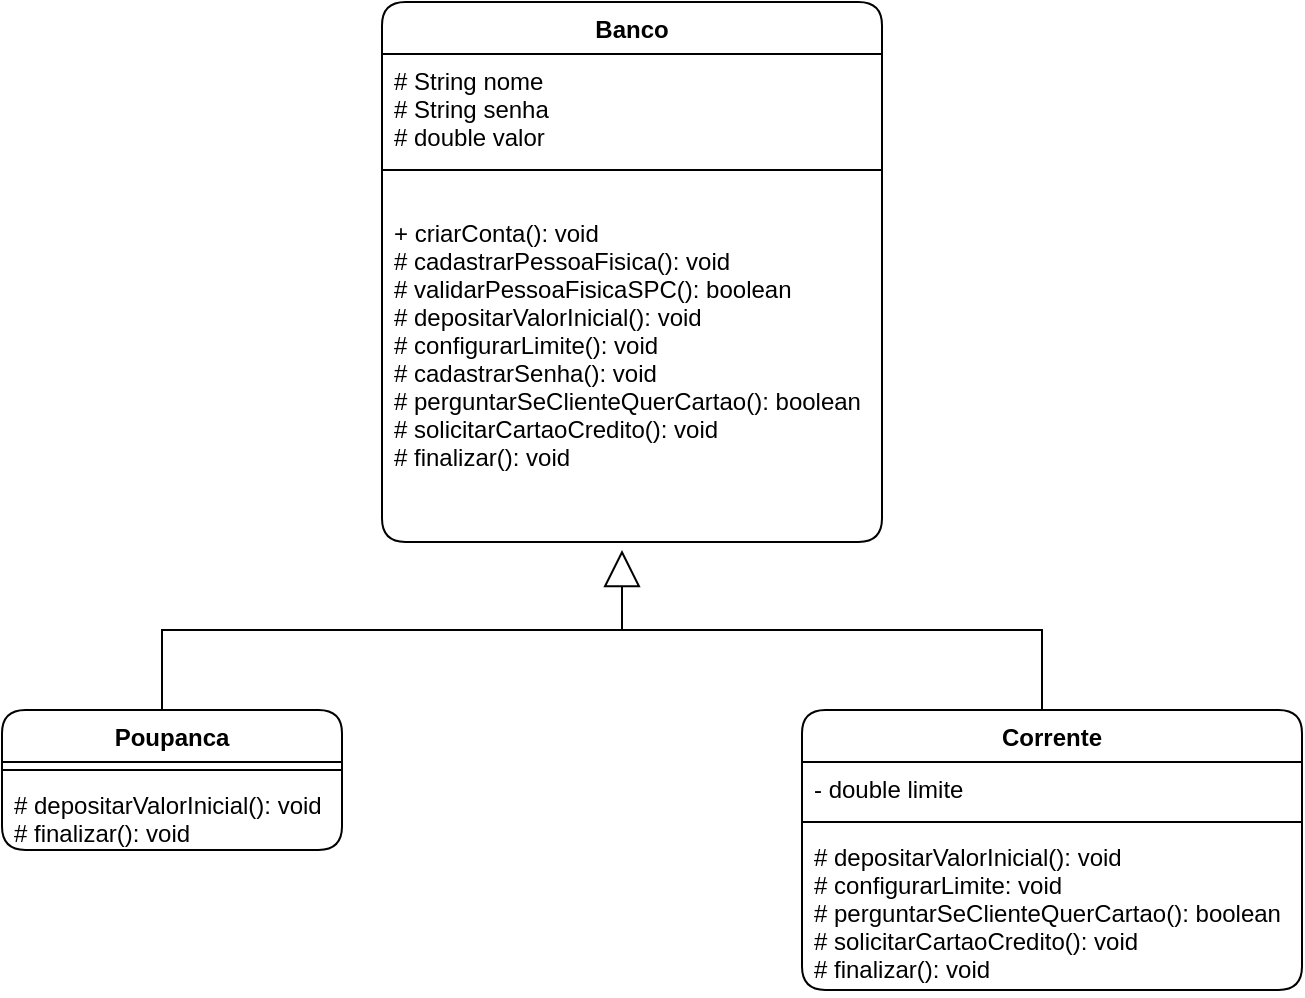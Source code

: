 <mxfile version="13.7.9" type="device"><diagram id="qugE5cdhXi4t_XsiGbWo" name="Página-1"><mxGraphModel dx="660" dy="862" grid="0" gridSize="10" guides="1" tooltips="1" connect="1" arrows="1" fold="1" page="1" pageScale="1" pageWidth="827" pageHeight="1169" math="0" shadow="0"><root><mxCell id="0"/><mxCell id="1" parent="0"/><mxCell id="oTxJcgmDa5K604auURIj-14" style="edgeStyle=orthogonalEdgeStyle;rounded=0;orthogonalLoop=1;jettySize=auto;html=1;endArrow=none;endFill=0;startArrow=block;startFill=0;startSize=16;endSize=16;" edge="1" parent="1"><mxGeometry relative="1" as="geometry"><mxPoint x="390" y="434" as="targetPoint"/><mxPoint x="390" y="394" as="sourcePoint"/><Array as="points"><mxPoint x="390" y="394"/><mxPoint x="390" y="394"/></Array></mxGeometry></mxCell><mxCell id="oTxJcgmDa5K604auURIj-13" style="edgeStyle=orthogonalEdgeStyle;rounded=0;orthogonalLoop=1;jettySize=auto;html=1;endArrow=none;endFill=0;" edge="1" parent="1" source="oTxJcgmDa5K604auURIj-5" target="oTxJcgmDa5K604auURIj-9"><mxGeometry relative="1" as="geometry"><mxPoint x="390" y="384" as="targetPoint"/><Array as="points"><mxPoint x="160" y="434"/><mxPoint x="600" y="434"/></Array></mxGeometry></mxCell><mxCell id="oTxJcgmDa5K604auURIj-5" value="Poupanca" style="swimlane;fontStyle=1;align=center;verticalAlign=top;childLayout=stackLayout;horizontal=1;startSize=26;horizontalStack=0;resizeParent=1;resizeParentMax=0;resizeLast=0;collapsible=1;marginBottom=0;rounded=1;" vertex="1" parent="1"><mxGeometry x="80" y="474" width="170" height="70" as="geometry"/></mxCell><mxCell id="oTxJcgmDa5K604auURIj-7" value="" style="line;strokeWidth=1;fillColor=none;align=left;verticalAlign=middle;spacingTop=-1;spacingLeft=3;spacingRight=3;rotatable=0;labelPosition=right;points=[];portConstraint=eastwest;rounded=1;" vertex="1" parent="oTxJcgmDa5K604auURIj-5"><mxGeometry y="26" width="170" height="8" as="geometry"/></mxCell><mxCell id="oTxJcgmDa5K604auURIj-8" value="# depositarValorInicial(): void&#10;# finalizar(): void" style="text;strokeColor=none;fillColor=none;align=left;verticalAlign=top;spacingLeft=4;spacingRight=4;overflow=hidden;rotatable=0;points=[[0,0.5],[1,0.5]];portConstraint=eastwest;rounded=1;" vertex="1" parent="oTxJcgmDa5K604auURIj-5"><mxGeometry y="34" width="170" height="36" as="geometry"/></mxCell><mxCell id="oTxJcgmDa5K604auURIj-9" value="Corrente" style="swimlane;fontStyle=1;align=center;verticalAlign=top;childLayout=stackLayout;horizontal=1;startSize=26;horizontalStack=0;resizeParent=1;resizeParentMax=0;resizeLast=0;collapsible=1;marginBottom=0;rounded=1;" vertex="1" parent="1"><mxGeometry x="480" y="474" width="250" height="140" as="geometry"/></mxCell><mxCell id="oTxJcgmDa5K604auURIj-10" value="- double limite" style="text;strokeColor=none;fillColor=none;align=left;verticalAlign=top;spacingLeft=4;spacingRight=4;overflow=hidden;rotatable=0;points=[[0,0.5],[1,0.5]];portConstraint=eastwest;rounded=1;" vertex="1" parent="oTxJcgmDa5K604auURIj-9"><mxGeometry y="26" width="250" height="26" as="geometry"/></mxCell><mxCell id="oTxJcgmDa5K604auURIj-11" value="" style="line;strokeWidth=1;fillColor=none;align=left;verticalAlign=middle;spacingTop=-1;spacingLeft=3;spacingRight=3;rotatable=0;labelPosition=right;points=[];portConstraint=eastwest;rounded=1;" vertex="1" parent="oTxJcgmDa5K604auURIj-9"><mxGeometry y="52" width="250" height="8" as="geometry"/></mxCell><mxCell id="oTxJcgmDa5K604auURIj-12" value="# depositarValorInicial(): void&#10;# configurarLimite: void&#10;# perguntarSeClienteQuerCartao(): boolean&#10;# solicitarCartaoCredito(): void&#10;# finalizar(): void" style="text;strokeColor=none;fillColor=none;align=left;verticalAlign=top;spacingLeft=4;spacingRight=4;overflow=hidden;rotatable=0;points=[[0,0.5],[1,0.5]];portConstraint=eastwest;rounded=1;" vertex="1" parent="oTxJcgmDa5K604auURIj-9"><mxGeometry y="60" width="250" height="80" as="geometry"/></mxCell><mxCell id="oTxJcgmDa5K604auURIj-1" value="Banco" style="swimlane;fontStyle=1;align=center;verticalAlign=top;childLayout=stackLayout;horizontal=1;startSize=26;horizontalStack=0;resizeParent=1;resizeParentMax=0;resizeLast=0;collapsible=1;marginBottom=0;rounded=1;" vertex="1" parent="1"><mxGeometry x="270" y="120" width="250" height="270" as="geometry"/></mxCell><mxCell id="oTxJcgmDa5K604auURIj-2" value="# String nome&#10;# String senha&#10;# double valor" style="text;strokeColor=none;fillColor=none;align=left;verticalAlign=top;spacingLeft=4;spacingRight=4;overflow=hidden;rotatable=0;points=[[0,0.5],[1,0.5]];portConstraint=eastwest;rounded=1;" vertex="1" parent="oTxJcgmDa5K604auURIj-1"><mxGeometry y="26" width="250" height="54" as="geometry"/></mxCell><mxCell id="oTxJcgmDa5K604auURIj-3" value="" style="line;strokeWidth=1;fillColor=none;align=left;verticalAlign=middle;spacingTop=-1;spacingLeft=3;spacingRight=3;rotatable=0;labelPosition=right;points=[];portConstraint=eastwest;rounded=1;" vertex="1" parent="oTxJcgmDa5K604auURIj-1"><mxGeometry y="80" width="250" height="8" as="geometry"/></mxCell><mxCell id="oTxJcgmDa5K604auURIj-4" value="&#10;+ criarConta(): void&#10;# cadastrarPessoaFisica(): void&#10;# validarPessoaFisicaSPC(): boolean&#10;# depositarValorInicial(): void&#10;# configurarLimite(): void&#10;# cadastrarSenha(): void&#10;# perguntarSeClienteQuerCartao(): boolean&#10;# solicitarCartaoCredito(): void&#10;# finalizar(): void" style="text;strokeColor=none;fillColor=none;align=left;verticalAlign=top;spacingLeft=4;spacingRight=4;overflow=hidden;rotatable=0;points=[[0,0.5],[1,0.5]];portConstraint=eastwest;rounded=1;" vertex="1" parent="oTxJcgmDa5K604auURIj-1"><mxGeometry y="88" width="250" height="182" as="geometry"/></mxCell></root></mxGraphModel></diagram></mxfile>